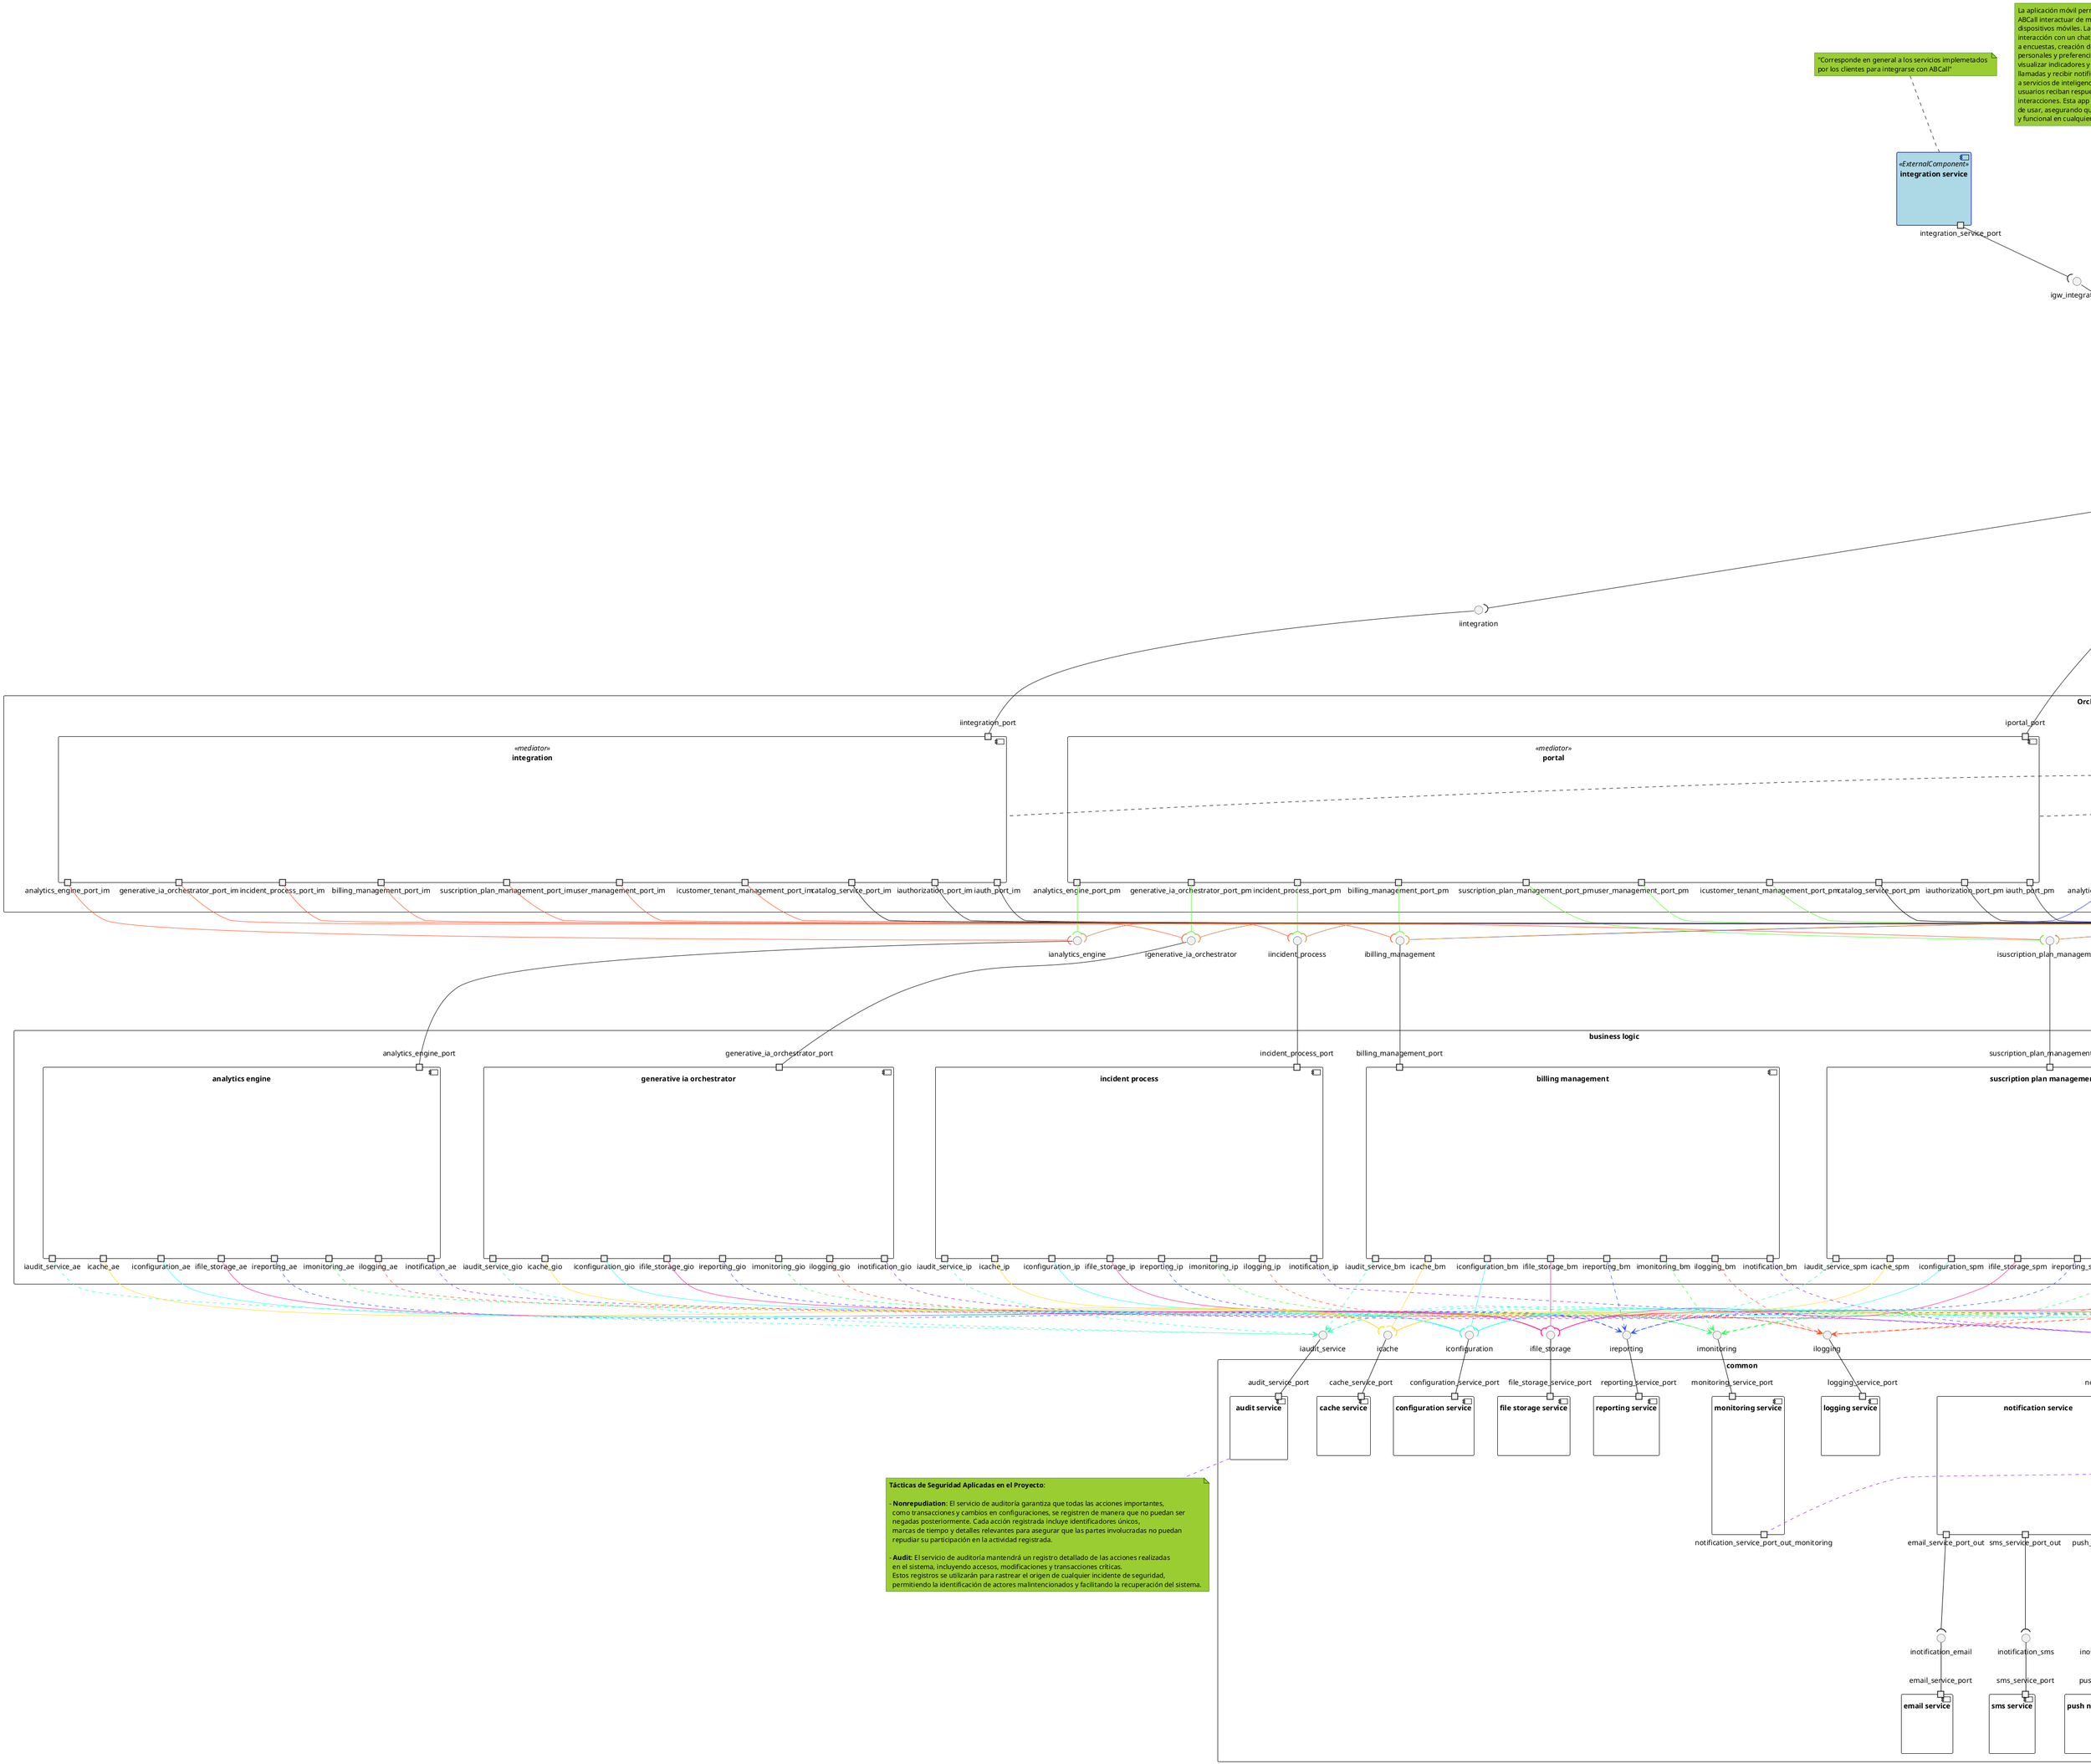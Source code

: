 @startuml component-connector
' #######################################################################
' # Component Connector
' #######################################################################

' -----------------------------------------------------------------------
' - Definir skinparam
' -----------------------------------------------------------------------
skinparam packageStyle rectangle
skinparam component {
    BackgroundColor<<ExternalComponent>> LightBlue
    BorderColor<<ExternalComponent>> DarkBlue
    FontColor<<ExternalComponent>> Black
}

' #######################################################################
' PRESENTATION LAYER
' #######################################################################
package "presentation" {
    component "customer portal" {
        portout gw_portal_port_out
    }
    component "client admin dashboard" {
        portout gw_admin_port_out
    }
    component "mobile app" {
        portout gw_mobile_port_out
    }
}

    component "integration service" <<ExternalComponent>>{
        portout integration_service_port
    }

' -----------------------------------------------------------------------
' - NOTAS
' -----------------------------------------------------------------------
    note top of "customer portal"
        Es la interfaz principal utilizada por los clientes 
        para interactuar con los servicios que ofrece el sistema. 
        Permite a los usuarios gestionar sus cuentas, suscripciones, 
        acceder a productos, realizar consultas y recibir notificaciones. 
        Además, es el portal a través del cual los clientes pueden 
        visualizar y descargar reportes generados por el sistema, 
        proporcionando acceso a análisis y datos relevantes relacionados 
        con su uso de los servicios.
    end note
    note top of "client admin dashboard"
        Este componente es un panel de administración utilizado por los 
        administradores de los clientes para gestionar las configuraciones 
        específicas del cliente, monitorizar el uso de los servicios, 
        manejar usuarios internos y configurar políticas y permisos. 
        Es crucial para la administración interna de las cuentas de clientes, 
        permitiendo supervisar la actividad y ajustar configuraciones según 
        las necesidades del cliente.
    end note
    note top of "mobile app"
        La aplicación móvil permite a los usuarios de una empresa cliente de 
        ABCall interactuar de manera eficiente con los servicios desde 
        dispositivos móviles. Las funcionalidades principales incluyen la 
        interacción con un chatbot, consulta del estado de solicitudes, respuesta 
        a encuestas, creación de incidentes (PQR), y la actualización de datos 
        personales y preferencias de comunicación. Los usuarios también pueden 
        visualizar indicadores y tableros de control, acceder a reportes de 
        llamadas y recibir notificaciones sobre incidentes. Además, ofrece acceso 
        a servicios de inteligencia artificial generativa, permitiendo que los 
        usuarios reciban respuestas automatizadas y personalizadas según sus 
        interacciones. Esta app está diseñada para ser ligera, responsiva y fácil 
        de usar, asegurando que los usuarios móviles tengan una experiencia fluida 
        y funcional en cualquier momento y lugar​ .
    end note
    note top of "integration service"
        "Corresponde en general a los servicios implemetados 
        por los clientes para integrarse con ABCall"
    end note

' #######################################################################
' GATEWAY LAYER
' #######################################################################

package gateway {
    component "api gateway" {
        portin gw_integration_port
        portin gw_portal_port
        portin gw_admin_port
        portin gw_mobile_port
        portout iintegration_port_gw
        portout iportal_port_gw
        portout imobile_port_gw
        portout iadmin_port_gw
    }
}

' -----------------------------------------------------------------------
' - INTERFACES
' -----------------------------------------------------------------------

interface igwportal
interface igwadmin
interface igwmobile
interface igw_integration

' -----------------------------------------------------------------------
' - CONEXIONES
' -----------------------------------------------------------------------
gw_portal_port -up- igwportal
gw_admin_port -up- igwadmin
gw_mobile_port -up- igwmobile


gw_portal_port_out -down-( igwportal
gw_admin_port_out -down-( igwadmin
gw_mobile_port_out -down-( igwmobile

gw_integration_port -up- igw_integration
integration_service_port -down-( igw_integration

' -----------------------------------------------------------------------
' - NOTAS
' -----------------------------------------------------------------------

note right of "api gateway" 
   El API Gateway actúa como un punto de entrada central para todas 
   las solicitudes de los clientes y sistemas externos. Funciona 
   como un proxy inverso, dirigiendo las solicitudes a los servicios
   apropiados según el tipo de solicitud. Además, gestiona funciones 
   transversales como la autenticación, autorización, limitación de 
   tasas, registro de logs y balanceo de carga. 
   Es crucial para la seguridad y el rendimiento del sistema, asegurando 
   que solo las solicitudes válidas y seguras lleguen a los servicios internos.
end note
skinparam note {
    BackgroundColor YellowGreen
    BorderColor DarkGreen
    FontColor Black
}

note right of "api gateway"
    El uso del patrón de API Gateway es crucial en arquitecturas Cloud Native, 
    ya que centraliza el manejo de solicitudes, simplifica la integración 
    de servicios, y mejora la seguridad al actuar como un único punto de 
    entrada para todos los microservicios. Esto permite aplicar políticas 
    de seguridad, autenticación, autorización y control de tráfico de manera 
    unificada, garantizando un acceso consistente y seguro a los servicios 
    distribuidos.
end note




' #######################################################################
' ORCHESTRATION LAYER
' #######################################################################

package Orchestration{
    component "integration" <<mediator>>{
        portin iintegration_port
        portout iauth_port_im
        portout iauthorization_port_im
        portout icustomer_tenant_management_port_im
        portout suscription_plan_management_port_im
        portout user_management_port_im
        portout billing_management_port_im
        portout incident_process_port_im
        portout generative_ia_orchestrator_port_im
        portout analytics_engine_port_im
        portout catalog_service_port_im
    }
    component "portal" <<mediator>>{
        portin iportal_port
        portout iauth_port_pm
        portout iauthorization_port_pm
        portout icustomer_tenant_management_port_pm
        portout suscription_plan_management_port_pm
        portout user_management_port_pm
        portout billing_management_port_pm
        portout incident_process_port_pm
        portout generative_ia_orchestrator_port_pm
        portout analytics_engine_port_pm
        portout catalog_service_port_pm
    }
    component "admin dashboard" <<mediator>>{
        portin iadmin_port
        portout iauth_port_adm
        portout iauthorization_port_adm
        portout icustomer_tenant_management_port_adm
        portout suscription_plan_management_port_adm
        portout user_management_port_adm
        portout billing_management_port_adm
        portout incident_process_port_adm
        portout generative_ia_orchestrator_port_adm
        portout analytics_engine_port_adm
        portout catalog_service_port_adm
    }
    component mobile <<mediator>> {
        portin imobile_port
        portout iauth_port_mm
        portout iauthorization_port_mm
        portout icustomer_tenant_management_port_mm
        portout suscription_plan_management_port_mm
        portout user_management_port_mm
        portout billing_management_port_mm
        portout incident_process_port_mm
        portout generative_ia_orchestrator_port_mm
        portout analytics_engine_port_mm
        portout catalog_service_port_mm
    }
}

' -----------------------------------------------------------------------
' - INTERFACES
' -----------------------------------------------------------------------

interface iintegration
iintegration_port -up- iintegration

interface iportal
iportal_port -up- iportal

interface iadmin
iadmin_port -up- iadmin

interface imobile
imobile_port -up- imobile

' -----------------------------------------------------------------------
' - CONEXIONES
' -----------------------------------------------------------------------
imobile_port_gw -down-( imobile
iadmin_port_gw -down-( iadmin
iportal_port_gw -down-( iportal
iintegration_port_gw -down-( iintegration

'-----------------------------------------------------------------------
' - NOTAS
'-----------------------------------------------------------------------

note left of "integration"
    El componente Integration orquesta y coordina las interacciones 
    entre el sistema principal y servicios externos, asegurando 
    que las solicitudes se procesen de manera eficiente y ordenada. 
    Es vital para manejar la autenticación, autorización, y gestión 
    de usuarios entre sistemas distribuidos.
end note

note top of "portal"
    El componente Portal media las solicitudes provenientes del 
    Customer Portal hacia los servicios de negocio, como gestión 
    de usuarios, suscripciones y facturación. Garantiza que las 
    operaciones iniciadas en el portal se ejecuten correctamente 
    en los sistemas backend.
end note

note left of "admin dashboard"
    Admin Dashboard orquesta las interacciones iniciadas desde el 
    panel de administración de clientes, manejando configuraciones, 
    políticas y la supervisión de actividades, asegurando una 
    administración coherente y segura.
end note

note top of "mobile"
    El componente Mobile media las solicitudes provenientes de la 
    aplicación móvil hacia los servicios de negocio, permitiendo 
    la gestión de cuentas, suscripciones, reportes y notificaciones 
    desde dispositivos móviles de manera eficiente y segura.
end note

note top of "Orchestration"
    El **patrón Mediator** es esencial en arquitecturas Cloud Native para centralizar la 
    comunicación entre servicios distribuidos, reduciendo el acoplamiento y 
    simplificando la coordinación. Los cuatro mediadores en este diseño:
    
    - **Integration Mediator**: Coordina la interacción entre el sistema principal y 
      servicios externos, manejando autenticación, autorización y la gestión de usuarios.
    
    - **Portal Mediator**: Media las solicitudes del Customer Portal hacia los servicios 
      de negocio, asegurando operaciones eficientes y seguras.
    
    - **Admin Dashboard Mediator**: Orquesta las interacciones desde el panel de 
      administración, gestionando configuraciones y políticas de manera coherente.
    
    - **Mobile Mediator**: Gestiona las solicitudes desde la aplicación móvil hacia los 
      servicios de negocio, optimizando la experiencia en dispositivos móviles.
end note

note top of "Orchestration"
    **Tácticas de Seguridad Aplicadas en el Módulo de Orquestación**:
    
    - **Limit Access**: En el módulo de Orquestación, esta táctica se aplica al garantizar que solo 
      los mediadores (Integration, Portal, Admin Dashboard, Mobile) puedan interactuar directamente 
      con los servicios de negocio y backend. Los mediadores controlan el acceso a los recursos, 
      permitiendo solo lo necesario según las reglas de negocio definidas, protegiendo así 
      los servicios críticos del acceso no autorizado.
    
    - **Limit Exposure**: Esta táctica se implementa limitando la exposición de los servicios backend 
      solo a través de los mediadores. Los mediadores filtran las solicitudes, asegurando que 
      los detalles internos del sistema no sean visibles ni accesibles desde el exterior, 
      minimizando la superficie de ataque y exponiendo solo la información estrictamente necesaria.
end note

' #######################################################################
' SECURITY LAYER
' #######################################################################

package security {
    component "authorization service" {
        port iauthorization_port
    }
    component "authentication service" {
        port iauth_port
    }
}

' -----------------------------------------------------------------------
' - INTERFACES
' -----------------------------------------------------------------------

interface iauth
iauth_port -up- iauth
interface iauthorization
iauthorization_port -up- iauthorization

' -----------------------------------------------------------------------
' - CONEXIONES
' -----------------------------------------------------------------------

' .......................................................................
' AUTHENTICATION CONNECTIONS
' .......................................................................
iauth_port_im -down-( iauth
iauth_port_pm -down-( iauth
iauth_port_adm -down-( iauth
iauth_port_mm -down-( iauth

' .......................................................................
' AUTHORIZATION CONNECTIONS
' .......................................................................
iauthorization_port_im -down-( iauthorization
iauthorization_port_pm -down-( iauthorization
iauthorization_port_adm -down-( iauthorization
iauthorization_port_mm -down-( iauthorization

' -----------------------------------------------------------------------
' - NOTAS
' -----------------------------------------------------------------------
note bottom of "authorization service"
    El servicio de Authorization se encarga de verificar que los usuarios tengan 
    los permisos adecuados para acceder a recursos específicos. Implementa políticas 
    de control de acceso basadas en roles (RBAC) y permisos, garantizando que solo 
    usuarios autorizados puedan realizar ciertas acciones, manteniendo la seguridad 
    y la integridad del sistema.
end note

note bottom of "authentication service"
    El servicio de Authentication gestiona la verificación de identidad de los usuarios 
    antes de permitirles acceder a los servicios del sistema. Soporta autenticación mediante 
    contraseñas, autenticación de dos factores (2FA), y tokens, asegurando que solo usuarios 
    legítimos puedan interactuar con el sistema, protegiendo contra accesos no autorizados.
end note

note right of "security"
    **Tácticas de Seguridad Aplicadas en el Proyecto**:
    
    - **Identify Actors**: Todos los usuarios y sistemas externos que interactúan con la plataforma 
      serán identificados antes de acceder a los servicios, asegurando que el sistema pueda reconocer 
      la fuente de todas las solicitudes.
    
    - **Authenticate Actors**: Se implementará autenticación robusta (incluyendo 2FA y contraseñas 
      seguras) para todas las interfaces del proyecto, como la aplicación móvil, el portal del cliente 
      y el panel de administración, garantizando que solo los usuarios legítimos accedan al sistema.
    
    - **Authorize Actors**: El acceso a funcionalidades y datos específicos estará controlado mediante 
      políticas de autorización, asegurando que solo usuarios con los permisos adecuados puedan 
      realizar acciones sensibles, como cambios en configuraciones o acceso a información confidencial.
    
    - **Restrict Login**: Se protegerán las interfaces de usuario mediante la restricción de intentos 
      de inicio de sesión fallidos, bloqueando temporalmente cuentas para prevenir ataques de fuerza 
      bruta y garantizar la seguridad del acceso.
end note

' #######################################################################
' BUSINESS LOGIC LAYER
' #######################################################################

package "business logic" {
    component "customer tenant management" {
        portin customer_tenant_management_port
        portout ilogging_ctm
        portout imonitoring_ctm
        portout ireporting_ctm
        portout ifile_storage_ctm
        portout iconfiguration_ctm
        portout icache_ctm
        portout inotification_ctm
        portout iaudit_service_ctm
    }
    component "user management" {
        portin user_management_port
        portout ilogging_um
        portout imonitoring_um
        portout ireporting_um
        portout ifile_storage_um
        portout iconfiguration_um
        portout icache_um
        portout inotification_um
        portout iaudit_service_um
    }
    component "suscription plan management" {
        portin suscription_plan_management_port
        portout ilogging_spm
        portout imonitoring_spm
        portout ireporting_spm
        portout ifile_storage_spm
        portout iconfiguration_spm
        portout icache_spm
        portout inotification_spm
        portout iaudit_service_spm
    }
    component "billing management" {
        portin billing_management_port
        portout ilogging_bm
        portout imonitoring_bm
        portout ireporting_bm
        portout ifile_storage_bm
        portout iconfiguration_bm
        portout icache_bm
        portout inotification_bm
        portout iaudit_service_bm
    }
    component "incident process" {
        portin incident_process_port
        portout ilogging_ip
        portout imonitoring_ip
        portout ireporting_ip
        portout ifile_storage_ip
        portout iconfiguration_ip
        portout icache_ip
        portout inotification_ip
        portout iaudit_service_ip
    }

    component "generative ia orchestrator" {
        portin generative_ia_orchestrator_port
        portout ilogging_gio
        portout imonitoring_gio
        portout ireporting_gio
        portout ifile_storage_gio
        portout iconfiguration_gio
        portout icache_gio
        portout inotification_gio
        portout iaudit_service_gio
    }
    component "analytics engine" {
        portin analytics_engine_port
        portout ilogging_ae
        portout imonitoring_ae
        portout ireporting_ae
        portout ifile_storage_ae
        portout iconfiguration_ae
        portout icache_ae
        portout inotification_ae
        portout iaudit_service_ae
    }
}

' -----------------------------------------------------------------------
' - INTERFACES
' -----------------------------------------------------------------------
interface icustomer_tenant_management
customer_tenant_management_port -up- icustomer_tenant_management

interface iuser_management
user_management_port -up- iuser_management

interface isuscription_plan_management
suscription_plan_management_port -up- isuscription_plan_management

interface ibilling_management
billing_management_port -up- ibilling_management

interface iincident_process
incident_process_port -up- iincident_process

interface igenerative_ia_orchestrator
generative_ia_orchestrator_port -up- igenerative_ia_orchestrator

interface ianalytics_engine
analytics_engine_port -up- ianalytics_engine

' -----------------------------------------------------------------------
' - CONEXIONES
' -----------------------------------------------------------------------

' .......................................................................
' INTEGRACTION CONNECTIONS
' .......................................................................
skinparam class {
  ArrowColor #FF5733
}
icustomer_tenant_management_port_im -down-( icustomer_tenant_management
user_management_port_im -down-( iuser_management
suscription_plan_management_port_im -down-( isuscription_plan_management
billing_management_port_im -down-( ibilling_management
incident_process_port_im -down-( iincident_process
generative_ia_orchestrator_port_im -down-( igenerative_ia_orchestrator
analytics_engine_port_im -down-( ianalytics_engine

' .......................................................................
' PORTAL CONNECTIONS
' .......................................................................
skinparam class {
  ArrowColor #58FF33
}
icustomer_tenant_management_port_pm -down-( icustomer_tenant_management
user_management_port_pm -down-( iuser_management
suscription_plan_management_port_pm -down-( isuscription_plan_management
billing_management_port_pm -down-( ibilling_management
incident_process_port_pm -down-( iincident_process
generative_ia_orchestrator_port_pm -down-( igenerative_ia_orchestrator
analytics_engine_port_pm -down-( ianalytics_engine

' .......................................................................
' ADMIN CONNECTIONS
' .......................................................................
skinparam class {
  ArrowColor #3347FF
}
icustomer_tenant_management_port_adm -down-( icustomer_tenant_management
user_management_port_adm -down-( iuser_management
suscription_plan_management_port_adm -down-( isuscription_plan_management
billing_management_port_adm -down-( ibilling_management
incident_process_port_adm -down-( iincident_process
generative_ia_orchestrator_port_adm -down-( igenerative_ia_orchestrator
analytics_engine_port_adm -down-( ianalytics_engine

' .......................................................................
' MOBILE CONNECTIONS
' .......................................................................
skinparam class {
  ArrowColor #FFB133
}
icustomer_tenant_management_port_mm -down-( icustomer_tenant_management
user_management_port_mm -down-( iuser_management
suscription_plan_management_port_mm -down-( isuscription_plan_management
billing_management_port_mm -down-( ibilling_management
incident_process_port_mm -down-( iincident_process
generative_ia_orchestrator_port_mm -down-( igenerative_ia_orchestrator
analytics_engine_port_mm -down-( ianalytics_engine


skinparam class {
  ArrowColor #000000
}

'-----------------------------------------------------------------------
' - NOTAS
'-----------------------------------------------------------------------

note bottom of "customer tenant management"
    "customer tenant management" es un componente que 
    se encarga de gestionar los 
    clientes de ABCall, sus configuraciones 
    y el estado general de la suscripción al servicio.
end note

note bottom of "suscription plan management"
    "suscription plan management" Gestiona la informacion y 
    configuracion de las susbcripciones y planes.
    Incluye la configuracion de precios,
    limites de uso y restricciones.
    Registro de historico de cambios de planes para clientes.
    Selección de planes y configuracion de planes por cliente.
end note

' #######################################################################
' COMMON SERVICES
' #######################################################################

package common {
    component catalog_service {
        portin catalog_service_port
    }

' -----------------------------------------------------------------------
' - COMPONENTES DE NOTIFICACION
' -----------------------------------------------------------------------
    component "notification service" {
        portin notification_service_port
        portout email_service_port_out
        portout sms_service_port_out
        portout push_notification_service_port_out
    }

    component "email service" {
        portin email_service_port
    }

    interface inotification_email
    email_service_port -up- inotification_email
    email_service_port_out -down-( inotification_email

    component "sms service" {
        portin sms_service_port
    }

    interface inotification_sms
    sms_service_port -up- inotification_sms
    sms_service_port_out -down-( inotification_sms

    component "push notification service" {
        portin push_notification_service_port
    }

    interface inotification_push_notification
    push_notification_service_port -up- inotification_push_notification
    push_notification_service_port_out -down-( inotification_push_notification

' -----------------------------------------------------------------------
' - OTROS SERVICIOS COMUNES
' -----------------------------------------------------------------------
    
    component "audit service" {
        portin audit_service_port
    }
    component "logging service" {
        portin logging_service_port
    }

    component "monitoring service" {
        portin monitoring_service_port
        portout notification_service_port_out_monitoring
    }

    component "reporting service" {
        portin reporting_service_port
    }
    component "file storage service" {
        portin file_storage_service_port
    }
    component "configuration service" {
        portin configuration_service_port
    }
    component "cache service" {
        portin cache_service_port
    }
}

' -----------------------------------------------------------------------
' - INTERFACES
' -----------------------------------------------------------------------

interface icatalog_service
catalog_service_port -up- icatalog_service

interface iaudit_service
audit_service_port -up- iaudit_service

interface ilogging
logging_service_port -up- ilogging

interface imonitoring
monitoring_service_port -up- imonitoring

interface ireporting
reporting_service_port -up- ireporting

interface ifile_storage
file_storage_service_port -up- ifile_storage

interface iconfiguration
configuration_service_port -up- iconfiguration

interface icache
cache_service_port -up- icache

interface inotification
notification_service_port -up- inotification

' -----------------------------------------------------------------------
' - CONEXIONES
' -----------------------------------------------------------------------

catalog_service_port_im -down-( icatalog_service
catalog_service_port_pm -down-( icatalog_service
catalog_service_port_adm -down-( icatalog_service
catalog_service_port_mm -down-( icatalog_service


' .......................................................................
' LOGGING CONNECTIONS
' .......................................................................
skinparam class {
  ArrowColor #FF5733
}
ilogging_ctm .down.> ilogging
ilogging_um .down.> ilogging
ilogging_spm .down.> ilogging
ilogging_bm .down.> ilogging
ilogging_ip .down.> ilogging
ilogging_gio .down.> ilogging
ilogging_ae .down.> ilogging

' .......................................................................
' AUDIT CONNECTIONS
' .......................................................................
skinparam class {
  ArrowColor #33FFBE
}

iaudit_service_ctm .down.> iaudit_service
iaudit_service_um .down.> iaudit_service
iaudit_service_spm .down.> iaudit_service
iaudit_service_bm .down.> iaudit_service
iaudit_service_ip .down.> iaudit_service
iaudit_service_gio .down.> iaudit_service
iaudit_service_ae .down.> iaudit_service


' .......................................................................
' MONITORING CONNECTIONS
' .......................................................................
skinparam class {
  ArrowColor #33FF57
}
imonitoring_ctm .down.> imonitoring
imonitoring_um .down.> imonitoring
imonitoring_spm .down.> imonitoring
imonitoring_bm .down.> imonitoring
imonitoring_ip .down.> imonitoring
imonitoring_gio .down.> imonitoring
imonitoring_ae .down.> imonitoring

' .......................................................................
' REPORTING CONNECTIONS
' .......................................................................
skinparam class {
  ArrowColor #3357FF
}
ireporting_ctm .down.> ireporting
ireporting_um .down.> ireporting
ireporting_spm .down.> ireporting
ireporting_bm .down.> ireporting
ireporting_ip .down.> ireporting
ireporting_gio .down.> ireporting
ireporting_ae .down.> ireporting

' .......................................................................
' FILE STORAGE CONNECTIONS
' .......................................................................
skinparam class {
  ArrowColor #FF33A1
}
ifile_storage_ctm -down-( ifile_storage
ifile_storage_um -down-( ifile_storage
ifile_storage_spm -down-( ifile_storage
ifile_storage_bm -down-( ifile_storage
ifile_storage_ip -down-( ifile_storage
ifile_storage_gio -down-( ifile_storage
ifile_storage_ae -down-( ifile_storage

' .......................................................................
' CONFIGURATION CONNECTIONS
' .......................................................................

skinparam class {
  ArrowColor #33FFF7
}
iconfiguration_ctm -down-( iconfiguration
iconfiguration_um -down-( iconfiguration
iconfiguration_spm -down-( iconfiguration
iconfiguration_bm -down-( iconfiguration
iconfiguration_ip -down-( iconfiguration
iconfiguration_gio -down-( iconfiguration
iconfiguration_ae -down-( iconfiguration

' .......................................................................
' CACHE CONNECTIONS
' .......................................................................
skinparam class {
  ArrowColor #FFDD33
}
icache_ctm -down-( icache
icache_um -down-( icache
icache_spm -down-( icache
icache_bm -down-( icache
icache_ip -down-( icache
icache_gio -down-( icache
icache_ae -down-( icache

' .......................................................................
' NOTIFICATION CONNECTIONS
' .......................................................................
skinparam class {
  ArrowColor #9933FF
}
notification_service_port_out_monitoring .up.> inotification
inotification_ctm .down.> inotification 
inotification_um .down.> inotification 
inotification_spm .down.> inotification 
inotification_bm .down.> inotification 
inotification_ip .down.> inotification 
inotification_gio .down.> inotification 
inotification_ae .down.> inotification 


' .......................................................................
' NOTES
' .......................................................................
note bottom of "audit service"
    **Tácticas de Seguridad Aplicadas en el Proyecto**:
    
    - **Nonrepudiation**: El servicio de auditoría garantiza que todas las acciones importantes, 
      como transacciones y cambios en configuraciones, se registren de manera que no puedan ser 
      negadas posteriormente. Cada acción registrada incluye identificadores únicos, 
      marcas de tiempo y detalles relevantes para asegurar que las partes involucradas no puedan 
      repudiar su participación en la actividad registrada.
    
    - **Audit**: El servicio de auditoría mantendrá un registro detallado de las acciones realizadas 
      en el sistema, incluyendo accesos, modificaciones y transacciones críticas. 
      Estos registros se utilizarán para rastrear el origen de cualquier incidente de seguridad, 
      permitiendo la identificación de actores malintencionados y facilitando la recuperación del sistema.
end note
' #######################################################################

@enduml
